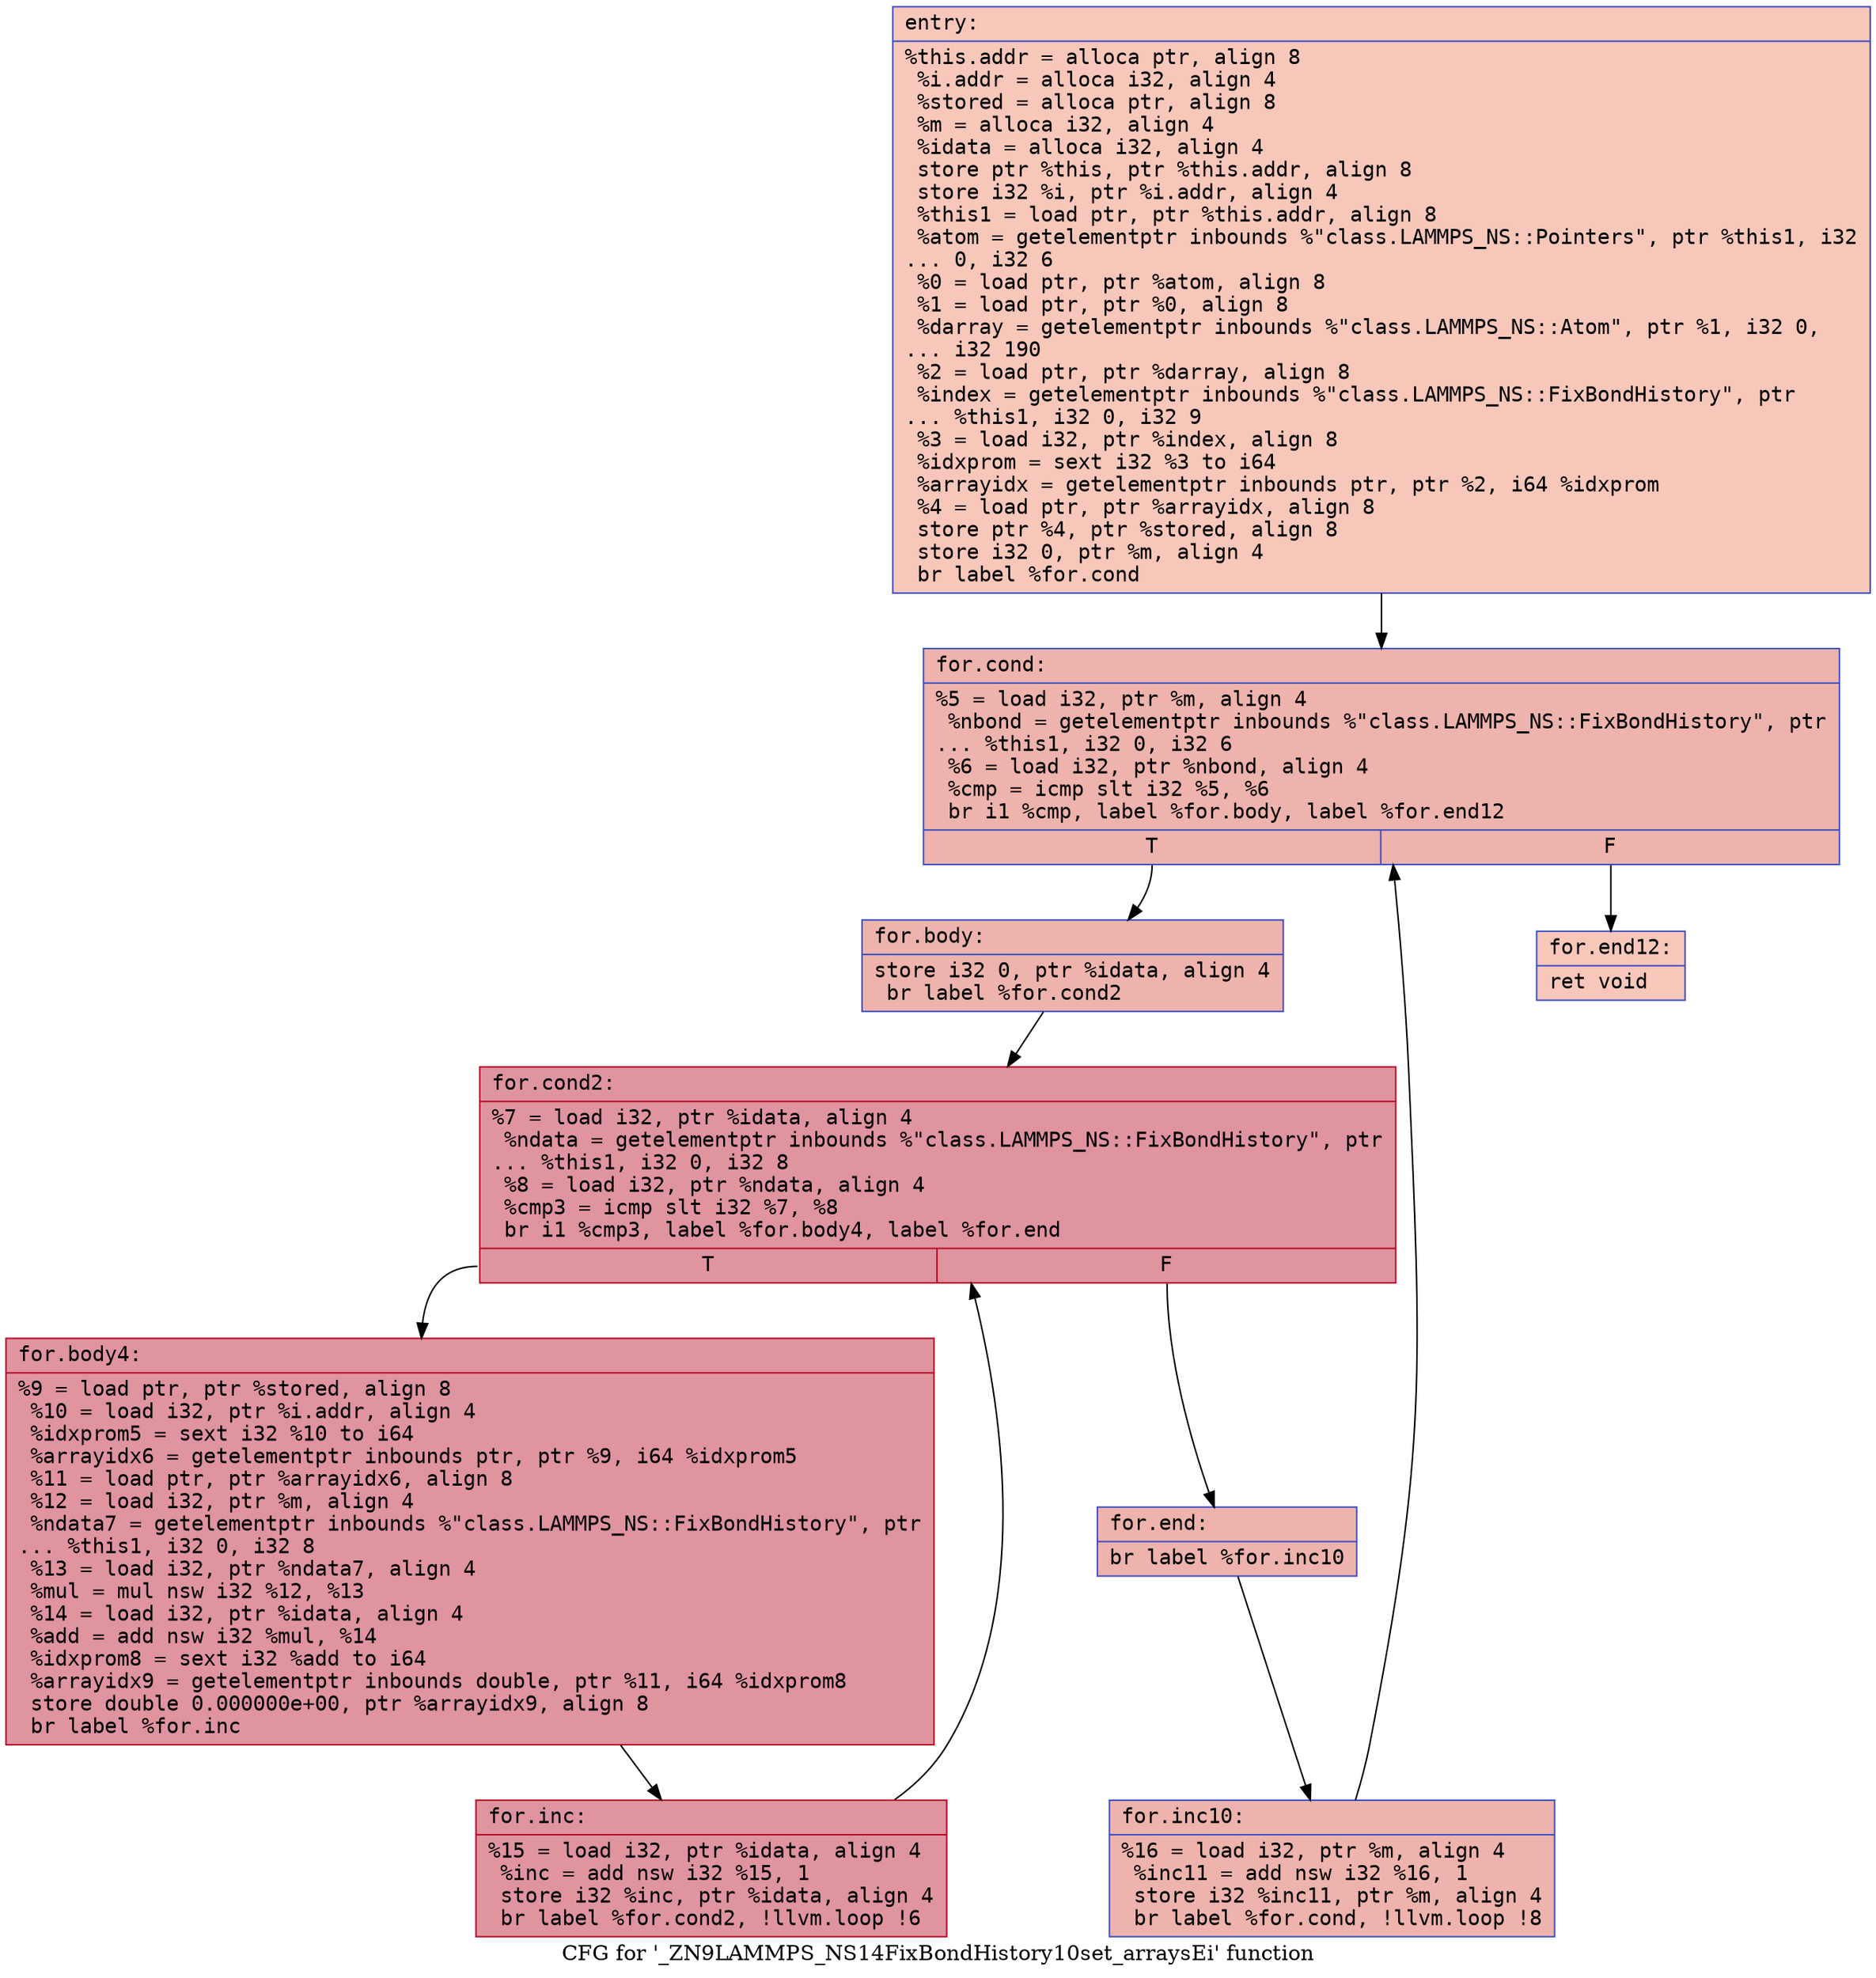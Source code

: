digraph "CFG for '_ZN9LAMMPS_NS14FixBondHistory10set_arraysEi' function" {
	label="CFG for '_ZN9LAMMPS_NS14FixBondHistory10set_arraysEi' function";

	Node0x55e722cecab0 [shape=record,color="#3d50c3ff", style=filled, fillcolor="#ec7f6370" fontname="Courier",label="{entry:\l|  %this.addr = alloca ptr, align 8\l  %i.addr = alloca i32, align 4\l  %stored = alloca ptr, align 8\l  %m = alloca i32, align 4\l  %idata = alloca i32, align 4\l  store ptr %this, ptr %this.addr, align 8\l  store i32 %i, ptr %i.addr, align 4\l  %this1 = load ptr, ptr %this.addr, align 8\l  %atom = getelementptr inbounds %\"class.LAMMPS_NS::Pointers\", ptr %this1, i32\l... 0, i32 6\l  %0 = load ptr, ptr %atom, align 8\l  %1 = load ptr, ptr %0, align 8\l  %darray = getelementptr inbounds %\"class.LAMMPS_NS::Atom\", ptr %1, i32 0,\l... i32 190\l  %2 = load ptr, ptr %darray, align 8\l  %index = getelementptr inbounds %\"class.LAMMPS_NS::FixBondHistory\", ptr\l... %this1, i32 0, i32 9\l  %3 = load i32, ptr %index, align 8\l  %idxprom = sext i32 %3 to i64\l  %arrayidx = getelementptr inbounds ptr, ptr %2, i64 %idxprom\l  %4 = load ptr, ptr %arrayidx, align 8\l  store ptr %4, ptr %stored, align 8\l  store i32 0, ptr %m, align 4\l  br label %for.cond\l}"];
	Node0x55e722cecab0 -> Node0x55e722ced800[tooltip="entry -> for.cond\nProbability 100.00%" ];
	Node0x55e722ced800 [shape=record,color="#3d50c3ff", style=filled, fillcolor="#d6524470" fontname="Courier",label="{for.cond:\l|  %5 = load i32, ptr %m, align 4\l  %nbond = getelementptr inbounds %\"class.LAMMPS_NS::FixBondHistory\", ptr\l... %this1, i32 0, i32 6\l  %6 = load i32, ptr %nbond, align 4\l  %cmp = icmp slt i32 %5, %6\l  br i1 %cmp, label %for.body, label %for.end12\l|{<s0>T|<s1>F}}"];
	Node0x55e722ced800:s0 -> Node0x55e722cedb80[tooltip="for.cond -> for.body\nProbability 96.88%" ];
	Node0x55e722ced800:s1 -> Node0x55e722cedc00[tooltip="for.cond -> for.end12\nProbability 3.12%" ];
	Node0x55e722cedb80 [shape=record,color="#3d50c3ff", style=filled, fillcolor="#d6524470" fontname="Courier",label="{for.body:\l|  store i32 0, ptr %idata, align 4\l  br label %for.cond2\l}"];
	Node0x55e722cedb80 -> Node0x55e722ceddd0[tooltip="for.body -> for.cond2\nProbability 100.00%" ];
	Node0x55e722ceddd0 [shape=record,color="#b70d28ff", style=filled, fillcolor="#b70d2870" fontname="Courier",label="{for.cond2:\l|  %7 = load i32, ptr %idata, align 4\l  %ndata = getelementptr inbounds %\"class.LAMMPS_NS::FixBondHistory\", ptr\l... %this1, i32 0, i32 8\l  %8 = load i32, ptr %ndata, align 4\l  %cmp3 = icmp slt i32 %7, %8\l  br i1 %cmp3, label %for.body4, label %for.end\l|{<s0>T|<s1>F}}"];
	Node0x55e722ceddd0:s0 -> Node0x55e722cee150[tooltip="for.cond2 -> for.body4\nProbability 96.88%" ];
	Node0x55e722ceddd0:s1 -> Node0x55e722cee1d0[tooltip="for.cond2 -> for.end\nProbability 3.12%" ];
	Node0x55e722cee150 [shape=record,color="#b70d28ff", style=filled, fillcolor="#b70d2870" fontname="Courier",label="{for.body4:\l|  %9 = load ptr, ptr %stored, align 8\l  %10 = load i32, ptr %i.addr, align 4\l  %idxprom5 = sext i32 %10 to i64\l  %arrayidx6 = getelementptr inbounds ptr, ptr %9, i64 %idxprom5\l  %11 = load ptr, ptr %arrayidx6, align 8\l  %12 = load i32, ptr %m, align 4\l  %ndata7 = getelementptr inbounds %\"class.LAMMPS_NS::FixBondHistory\", ptr\l... %this1, i32 0, i32 8\l  %13 = load i32, ptr %ndata7, align 4\l  %mul = mul nsw i32 %12, %13\l  %14 = load i32, ptr %idata, align 4\l  %add = add nsw i32 %mul, %14\l  %idxprom8 = sext i32 %add to i64\l  %arrayidx9 = getelementptr inbounds double, ptr %11, i64 %idxprom8\l  store double 0.000000e+00, ptr %arrayidx9, align 8\l  br label %for.inc\l}"];
	Node0x55e722cee150 -> Node0x55e722ceed40[tooltip="for.body4 -> for.inc\nProbability 100.00%" ];
	Node0x55e722ceed40 [shape=record,color="#b70d28ff", style=filled, fillcolor="#b70d2870" fontname="Courier",label="{for.inc:\l|  %15 = load i32, ptr %idata, align 4\l  %inc = add nsw i32 %15, 1\l  store i32 %inc, ptr %idata, align 4\l  br label %for.cond2, !llvm.loop !6\l}"];
	Node0x55e722ceed40 -> Node0x55e722ceddd0[tooltip="for.inc -> for.cond2\nProbability 100.00%" ];
	Node0x55e722cee1d0 [shape=record,color="#3d50c3ff", style=filled, fillcolor="#d6524470" fontname="Courier",label="{for.end:\l|  br label %for.inc10\l}"];
	Node0x55e722cee1d0 -> Node0x55e722cef0f0[tooltip="for.end -> for.inc10\nProbability 100.00%" ];
	Node0x55e722cef0f0 [shape=record,color="#3d50c3ff", style=filled, fillcolor="#d6524470" fontname="Courier",label="{for.inc10:\l|  %16 = load i32, ptr %m, align 4\l  %inc11 = add nsw i32 %16, 1\l  store i32 %inc11, ptr %m, align 4\l  br label %for.cond, !llvm.loop !8\l}"];
	Node0x55e722cef0f0 -> Node0x55e722ced800[tooltip="for.inc10 -> for.cond\nProbability 100.00%" ];
	Node0x55e722cedc00 [shape=record,color="#3d50c3ff", style=filled, fillcolor="#ec7f6370" fontname="Courier",label="{for.end12:\l|  ret void\l}"];
}
